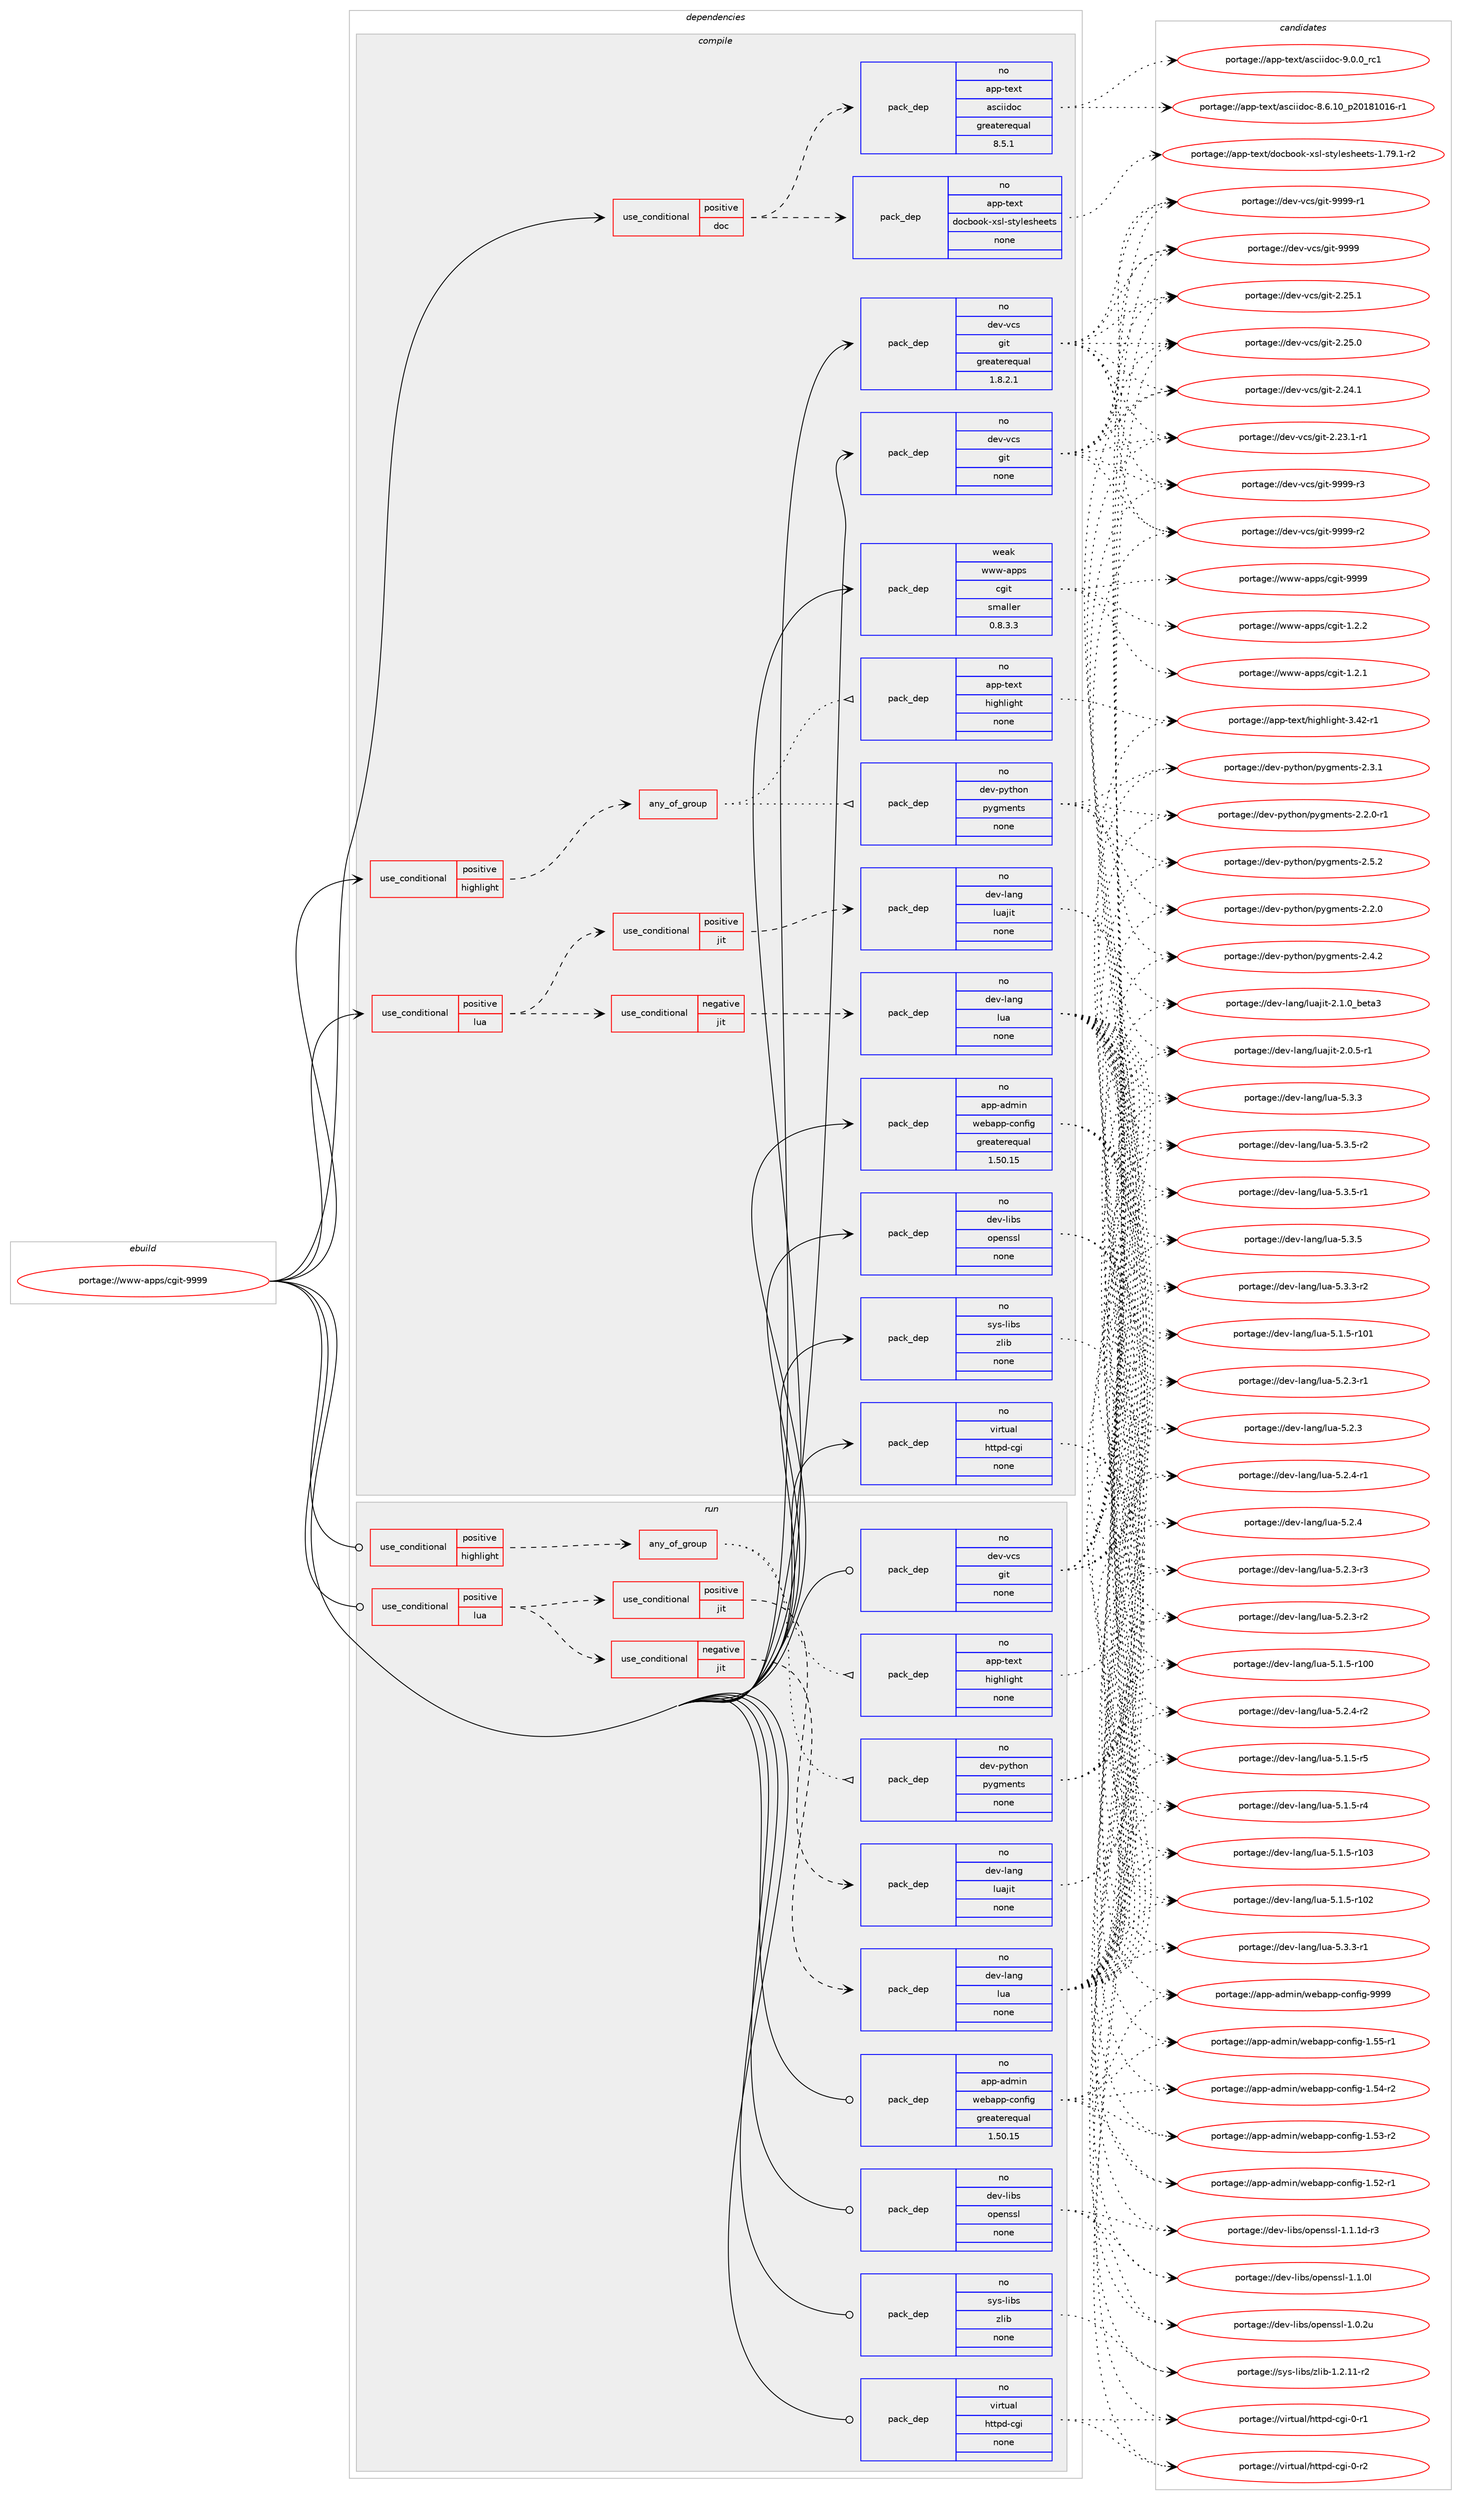 digraph prolog {

# *************
# Graph options
# *************

newrank=true;
concentrate=true;
compound=true;
graph [rankdir=LR,fontname=Helvetica,fontsize=10,ranksep=1.5];#, ranksep=2.5, nodesep=0.2];
edge  [arrowhead=vee];
node  [fontname=Helvetica,fontsize=10];

# **********
# The ebuild
# **********

subgraph cluster_leftcol {
color=gray;
rank=same;
label=<<i>ebuild</i>>;
id [label="portage://www-apps/cgit-9999", color=red, width=4, href="../www-apps/cgit-9999.svg"];
}

# ****************
# The dependencies
# ****************

subgraph cluster_midcol {
color=gray;
label=<<i>dependencies</i>>;
subgraph cluster_compile {
fillcolor="#eeeeee";
style=filled;
label=<<i>compile</i>>;
subgraph cond5818 {
dependency32936 [label=<<TABLE BORDER="0" CELLBORDER="1" CELLSPACING="0" CELLPADDING="4"><TR><TD ROWSPAN="3" CELLPADDING="10">use_conditional</TD></TR><TR><TD>positive</TD></TR><TR><TD>doc</TD></TR></TABLE>>, shape=none, color=red];
subgraph pack26502 {
dependency32937 [label=<<TABLE BORDER="0" CELLBORDER="1" CELLSPACING="0" CELLPADDING="4" WIDTH="220"><TR><TD ROWSPAN="6" CELLPADDING="30">pack_dep</TD></TR><TR><TD WIDTH="110">no</TD></TR><TR><TD>app-text</TD></TR><TR><TD>docbook-xsl-stylesheets</TD></TR><TR><TD>none</TD></TR><TR><TD></TD></TR></TABLE>>, shape=none, color=blue];
}
dependency32936:e -> dependency32937:w [weight=20,style="dashed",arrowhead="vee"];
subgraph pack26503 {
dependency32938 [label=<<TABLE BORDER="0" CELLBORDER="1" CELLSPACING="0" CELLPADDING="4" WIDTH="220"><TR><TD ROWSPAN="6" CELLPADDING="30">pack_dep</TD></TR><TR><TD WIDTH="110">no</TD></TR><TR><TD>app-text</TD></TR><TR><TD>asciidoc</TD></TR><TR><TD>greaterequal</TD></TR><TR><TD>8.5.1</TD></TR></TABLE>>, shape=none, color=blue];
}
dependency32936:e -> dependency32938:w [weight=20,style="dashed",arrowhead="vee"];
}
id:e -> dependency32936:w [weight=20,style="solid",arrowhead="vee"];
subgraph cond5819 {
dependency32939 [label=<<TABLE BORDER="0" CELLBORDER="1" CELLSPACING="0" CELLPADDING="4"><TR><TD ROWSPAN="3" CELLPADDING="10">use_conditional</TD></TR><TR><TD>positive</TD></TR><TR><TD>highlight</TD></TR></TABLE>>, shape=none, color=red];
subgraph any579 {
dependency32940 [label=<<TABLE BORDER="0" CELLBORDER="1" CELLSPACING="0" CELLPADDING="4"><TR><TD CELLPADDING="10">any_of_group</TD></TR></TABLE>>, shape=none, color=red];subgraph pack26504 {
dependency32941 [label=<<TABLE BORDER="0" CELLBORDER="1" CELLSPACING="0" CELLPADDING="4" WIDTH="220"><TR><TD ROWSPAN="6" CELLPADDING="30">pack_dep</TD></TR><TR><TD WIDTH="110">no</TD></TR><TR><TD>dev-python</TD></TR><TR><TD>pygments</TD></TR><TR><TD>none</TD></TR><TR><TD></TD></TR></TABLE>>, shape=none, color=blue];
}
dependency32940:e -> dependency32941:w [weight=20,style="dotted",arrowhead="oinv"];
subgraph pack26505 {
dependency32942 [label=<<TABLE BORDER="0" CELLBORDER="1" CELLSPACING="0" CELLPADDING="4" WIDTH="220"><TR><TD ROWSPAN="6" CELLPADDING="30">pack_dep</TD></TR><TR><TD WIDTH="110">no</TD></TR><TR><TD>app-text</TD></TR><TR><TD>highlight</TD></TR><TR><TD>none</TD></TR><TR><TD></TD></TR></TABLE>>, shape=none, color=blue];
}
dependency32940:e -> dependency32942:w [weight=20,style="dotted",arrowhead="oinv"];
}
dependency32939:e -> dependency32940:w [weight=20,style="dashed",arrowhead="vee"];
}
id:e -> dependency32939:w [weight=20,style="solid",arrowhead="vee"];
subgraph cond5820 {
dependency32943 [label=<<TABLE BORDER="0" CELLBORDER="1" CELLSPACING="0" CELLPADDING="4"><TR><TD ROWSPAN="3" CELLPADDING="10">use_conditional</TD></TR><TR><TD>positive</TD></TR><TR><TD>lua</TD></TR></TABLE>>, shape=none, color=red];
subgraph cond5821 {
dependency32944 [label=<<TABLE BORDER="0" CELLBORDER="1" CELLSPACING="0" CELLPADDING="4"><TR><TD ROWSPAN="3" CELLPADDING="10">use_conditional</TD></TR><TR><TD>positive</TD></TR><TR><TD>jit</TD></TR></TABLE>>, shape=none, color=red];
subgraph pack26506 {
dependency32945 [label=<<TABLE BORDER="0" CELLBORDER="1" CELLSPACING="0" CELLPADDING="4" WIDTH="220"><TR><TD ROWSPAN="6" CELLPADDING="30">pack_dep</TD></TR><TR><TD WIDTH="110">no</TD></TR><TR><TD>dev-lang</TD></TR><TR><TD>luajit</TD></TR><TR><TD>none</TD></TR><TR><TD></TD></TR></TABLE>>, shape=none, color=blue];
}
dependency32944:e -> dependency32945:w [weight=20,style="dashed",arrowhead="vee"];
}
dependency32943:e -> dependency32944:w [weight=20,style="dashed",arrowhead="vee"];
subgraph cond5822 {
dependency32946 [label=<<TABLE BORDER="0" CELLBORDER="1" CELLSPACING="0" CELLPADDING="4"><TR><TD ROWSPAN="3" CELLPADDING="10">use_conditional</TD></TR><TR><TD>negative</TD></TR><TR><TD>jit</TD></TR></TABLE>>, shape=none, color=red];
subgraph pack26507 {
dependency32947 [label=<<TABLE BORDER="0" CELLBORDER="1" CELLSPACING="0" CELLPADDING="4" WIDTH="220"><TR><TD ROWSPAN="6" CELLPADDING="30">pack_dep</TD></TR><TR><TD WIDTH="110">no</TD></TR><TR><TD>dev-lang</TD></TR><TR><TD>lua</TD></TR><TR><TD>none</TD></TR><TR><TD></TD></TR></TABLE>>, shape=none, color=blue];
}
dependency32946:e -> dependency32947:w [weight=20,style="dashed",arrowhead="vee"];
}
dependency32943:e -> dependency32946:w [weight=20,style="dashed",arrowhead="vee"];
}
id:e -> dependency32943:w [weight=20,style="solid",arrowhead="vee"];
subgraph pack26508 {
dependency32948 [label=<<TABLE BORDER="0" CELLBORDER="1" CELLSPACING="0" CELLPADDING="4" WIDTH="220"><TR><TD ROWSPAN="6" CELLPADDING="30">pack_dep</TD></TR><TR><TD WIDTH="110">no</TD></TR><TR><TD>app-admin</TD></TR><TR><TD>webapp-config</TD></TR><TR><TD>greaterequal</TD></TR><TR><TD>1.50.15</TD></TR></TABLE>>, shape=none, color=blue];
}
id:e -> dependency32948:w [weight=20,style="solid",arrowhead="vee"];
subgraph pack26509 {
dependency32949 [label=<<TABLE BORDER="0" CELLBORDER="1" CELLSPACING="0" CELLPADDING="4" WIDTH="220"><TR><TD ROWSPAN="6" CELLPADDING="30">pack_dep</TD></TR><TR><TD WIDTH="110">no</TD></TR><TR><TD>dev-libs</TD></TR><TR><TD>openssl</TD></TR><TR><TD>none</TD></TR><TR><TD></TD></TR></TABLE>>, shape=none, color=blue];
}
id:e -> dependency32949:w [weight=20,style="solid",arrowhead="vee"];
subgraph pack26510 {
dependency32950 [label=<<TABLE BORDER="0" CELLBORDER="1" CELLSPACING="0" CELLPADDING="4" WIDTH="220"><TR><TD ROWSPAN="6" CELLPADDING="30">pack_dep</TD></TR><TR><TD WIDTH="110">no</TD></TR><TR><TD>dev-vcs</TD></TR><TR><TD>git</TD></TR><TR><TD>greaterequal</TD></TR><TR><TD>1.8.2.1</TD></TR></TABLE>>, shape=none, color=blue];
}
id:e -> dependency32950:w [weight=20,style="solid",arrowhead="vee"];
subgraph pack26511 {
dependency32951 [label=<<TABLE BORDER="0" CELLBORDER="1" CELLSPACING="0" CELLPADDING="4" WIDTH="220"><TR><TD ROWSPAN="6" CELLPADDING="30">pack_dep</TD></TR><TR><TD WIDTH="110">no</TD></TR><TR><TD>dev-vcs</TD></TR><TR><TD>git</TD></TR><TR><TD>none</TD></TR><TR><TD></TD></TR></TABLE>>, shape=none, color=blue];
}
id:e -> dependency32951:w [weight=20,style="solid",arrowhead="vee"];
subgraph pack26512 {
dependency32952 [label=<<TABLE BORDER="0" CELLBORDER="1" CELLSPACING="0" CELLPADDING="4" WIDTH="220"><TR><TD ROWSPAN="6" CELLPADDING="30">pack_dep</TD></TR><TR><TD WIDTH="110">no</TD></TR><TR><TD>sys-libs</TD></TR><TR><TD>zlib</TD></TR><TR><TD>none</TD></TR><TR><TD></TD></TR></TABLE>>, shape=none, color=blue];
}
id:e -> dependency32952:w [weight=20,style="solid",arrowhead="vee"];
subgraph pack26513 {
dependency32953 [label=<<TABLE BORDER="0" CELLBORDER="1" CELLSPACING="0" CELLPADDING="4" WIDTH="220"><TR><TD ROWSPAN="6" CELLPADDING="30">pack_dep</TD></TR><TR><TD WIDTH="110">no</TD></TR><TR><TD>virtual</TD></TR><TR><TD>httpd-cgi</TD></TR><TR><TD>none</TD></TR><TR><TD></TD></TR></TABLE>>, shape=none, color=blue];
}
id:e -> dependency32953:w [weight=20,style="solid",arrowhead="vee"];
subgraph pack26514 {
dependency32954 [label=<<TABLE BORDER="0" CELLBORDER="1" CELLSPACING="0" CELLPADDING="4" WIDTH="220"><TR><TD ROWSPAN="6" CELLPADDING="30">pack_dep</TD></TR><TR><TD WIDTH="110">weak</TD></TR><TR><TD>www-apps</TD></TR><TR><TD>cgit</TD></TR><TR><TD>smaller</TD></TR><TR><TD>0.8.3.3</TD></TR></TABLE>>, shape=none, color=blue];
}
id:e -> dependency32954:w [weight=20,style="solid",arrowhead="vee"];
}
subgraph cluster_compileandrun {
fillcolor="#eeeeee";
style=filled;
label=<<i>compile and run</i>>;
}
subgraph cluster_run {
fillcolor="#eeeeee";
style=filled;
label=<<i>run</i>>;
subgraph cond5823 {
dependency32955 [label=<<TABLE BORDER="0" CELLBORDER="1" CELLSPACING="0" CELLPADDING="4"><TR><TD ROWSPAN="3" CELLPADDING="10">use_conditional</TD></TR><TR><TD>positive</TD></TR><TR><TD>highlight</TD></TR></TABLE>>, shape=none, color=red];
subgraph any580 {
dependency32956 [label=<<TABLE BORDER="0" CELLBORDER="1" CELLSPACING="0" CELLPADDING="4"><TR><TD CELLPADDING="10">any_of_group</TD></TR></TABLE>>, shape=none, color=red];subgraph pack26515 {
dependency32957 [label=<<TABLE BORDER="0" CELLBORDER="1" CELLSPACING="0" CELLPADDING="4" WIDTH="220"><TR><TD ROWSPAN="6" CELLPADDING="30">pack_dep</TD></TR><TR><TD WIDTH="110">no</TD></TR><TR><TD>dev-python</TD></TR><TR><TD>pygments</TD></TR><TR><TD>none</TD></TR><TR><TD></TD></TR></TABLE>>, shape=none, color=blue];
}
dependency32956:e -> dependency32957:w [weight=20,style="dotted",arrowhead="oinv"];
subgraph pack26516 {
dependency32958 [label=<<TABLE BORDER="0" CELLBORDER="1" CELLSPACING="0" CELLPADDING="4" WIDTH="220"><TR><TD ROWSPAN="6" CELLPADDING="30">pack_dep</TD></TR><TR><TD WIDTH="110">no</TD></TR><TR><TD>app-text</TD></TR><TR><TD>highlight</TD></TR><TR><TD>none</TD></TR><TR><TD></TD></TR></TABLE>>, shape=none, color=blue];
}
dependency32956:e -> dependency32958:w [weight=20,style="dotted",arrowhead="oinv"];
}
dependency32955:e -> dependency32956:w [weight=20,style="dashed",arrowhead="vee"];
}
id:e -> dependency32955:w [weight=20,style="solid",arrowhead="odot"];
subgraph cond5824 {
dependency32959 [label=<<TABLE BORDER="0" CELLBORDER="1" CELLSPACING="0" CELLPADDING="4"><TR><TD ROWSPAN="3" CELLPADDING="10">use_conditional</TD></TR><TR><TD>positive</TD></TR><TR><TD>lua</TD></TR></TABLE>>, shape=none, color=red];
subgraph cond5825 {
dependency32960 [label=<<TABLE BORDER="0" CELLBORDER="1" CELLSPACING="0" CELLPADDING="4"><TR><TD ROWSPAN="3" CELLPADDING="10">use_conditional</TD></TR><TR><TD>positive</TD></TR><TR><TD>jit</TD></TR></TABLE>>, shape=none, color=red];
subgraph pack26517 {
dependency32961 [label=<<TABLE BORDER="0" CELLBORDER="1" CELLSPACING="0" CELLPADDING="4" WIDTH="220"><TR><TD ROWSPAN="6" CELLPADDING="30">pack_dep</TD></TR><TR><TD WIDTH="110">no</TD></TR><TR><TD>dev-lang</TD></TR><TR><TD>luajit</TD></TR><TR><TD>none</TD></TR><TR><TD></TD></TR></TABLE>>, shape=none, color=blue];
}
dependency32960:e -> dependency32961:w [weight=20,style="dashed",arrowhead="vee"];
}
dependency32959:e -> dependency32960:w [weight=20,style="dashed",arrowhead="vee"];
subgraph cond5826 {
dependency32962 [label=<<TABLE BORDER="0" CELLBORDER="1" CELLSPACING="0" CELLPADDING="4"><TR><TD ROWSPAN="3" CELLPADDING="10">use_conditional</TD></TR><TR><TD>negative</TD></TR><TR><TD>jit</TD></TR></TABLE>>, shape=none, color=red];
subgraph pack26518 {
dependency32963 [label=<<TABLE BORDER="0" CELLBORDER="1" CELLSPACING="0" CELLPADDING="4" WIDTH="220"><TR><TD ROWSPAN="6" CELLPADDING="30">pack_dep</TD></TR><TR><TD WIDTH="110">no</TD></TR><TR><TD>dev-lang</TD></TR><TR><TD>lua</TD></TR><TR><TD>none</TD></TR><TR><TD></TD></TR></TABLE>>, shape=none, color=blue];
}
dependency32962:e -> dependency32963:w [weight=20,style="dashed",arrowhead="vee"];
}
dependency32959:e -> dependency32962:w [weight=20,style="dashed",arrowhead="vee"];
}
id:e -> dependency32959:w [weight=20,style="solid",arrowhead="odot"];
subgraph pack26519 {
dependency32964 [label=<<TABLE BORDER="0" CELLBORDER="1" CELLSPACING="0" CELLPADDING="4" WIDTH="220"><TR><TD ROWSPAN="6" CELLPADDING="30">pack_dep</TD></TR><TR><TD WIDTH="110">no</TD></TR><TR><TD>app-admin</TD></TR><TR><TD>webapp-config</TD></TR><TR><TD>greaterequal</TD></TR><TR><TD>1.50.15</TD></TR></TABLE>>, shape=none, color=blue];
}
id:e -> dependency32964:w [weight=20,style="solid",arrowhead="odot"];
subgraph pack26520 {
dependency32965 [label=<<TABLE BORDER="0" CELLBORDER="1" CELLSPACING="0" CELLPADDING="4" WIDTH="220"><TR><TD ROWSPAN="6" CELLPADDING="30">pack_dep</TD></TR><TR><TD WIDTH="110">no</TD></TR><TR><TD>dev-libs</TD></TR><TR><TD>openssl</TD></TR><TR><TD>none</TD></TR><TR><TD></TD></TR></TABLE>>, shape=none, color=blue];
}
id:e -> dependency32965:w [weight=20,style="solid",arrowhead="odot"];
subgraph pack26521 {
dependency32966 [label=<<TABLE BORDER="0" CELLBORDER="1" CELLSPACING="0" CELLPADDING="4" WIDTH="220"><TR><TD ROWSPAN="6" CELLPADDING="30">pack_dep</TD></TR><TR><TD WIDTH="110">no</TD></TR><TR><TD>dev-vcs</TD></TR><TR><TD>git</TD></TR><TR><TD>none</TD></TR><TR><TD></TD></TR></TABLE>>, shape=none, color=blue];
}
id:e -> dependency32966:w [weight=20,style="solid",arrowhead="odot"];
subgraph pack26522 {
dependency32967 [label=<<TABLE BORDER="0" CELLBORDER="1" CELLSPACING="0" CELLPADDING="4" WIDTH="220"><TR><TD ROWSPAN="6" CELLPADDING="30">pack_dep</TD></TR><TR><TD WIDTH="110">no</TD></TR><TR><TD>sys-libs</TD></TR><TR><TD>zlib</TD></TR><TR><TD>none</TD></TR><TR><TD></TD></TR></TABLE>>, shape=none, color=blue];
}
id:e -> dependency32967:w [weight=20,style="solid",arrowhead="odot"];
subgraph pack26523 {
dependency32968 [label=<<TABLE BORDER="0" CELLBORDER="1" CELLSPACING="0" CELLPADDING="4" WIDTH="220"><TR><TD ROWSPAN="6" CELLPADDING="30">pack_dep</TD></TR><TR><TD WIDTH="110">no</TD></TR><TR><TD>virtual</TD></TR><TR><TD>httpd-cgi</TD></TR><TR><TD>none</TD></TR><TR><TD></TD></TR></TABLE>>, shape=none, color=blue];
}
id:e -> dependency32968:w [weight=20,style="solid",arrowhead="odot"];
}
}

# **************
# The candidates
# **************

subgraph cluster_choices {
rank=same;
color=gray;
label=<<i>candidates</i>>;

subgraph choice26502 {
color=black;
nodesep=1;
choice97112112451161011201164710011199981111111074512011510845115116121108101115104101101116115454946555746494511450 [label="portage://app-text/docbook-xsl-stylesheets-1.79.1-r2", color=red, width=4,href="../app-text/docbook-xsl-stylesheets-1.79.1-r2.svg"];
dependency32937:e -> choice97112112451161011201164710011199981111111074512011510845115116121108101115104101101116115454946555746494511450:w [style=dotted,weight="100"];
}
subgraph choice26503 {
color=black;
nodesep=1;
choice971121124511610112011647971159910510510011199455746484648951149949 [label="portage://app-text/asciidoc-9.0.0_rc1", color=red, width=4,href="../app-text/asciidoc-9.0.0_rc1.svg"];
choice971121124511610112011647971159910510510011199455646544649489511250484956494849544511449 [label="portage://app-text/asciidoc-8.6.10_p20181016-r1", color=red, width=4,href="../app-text/asciidoc-8.6.10_p20181016-r1.svg"];
dependency32938:e -> choice971121124511610112011647971159910510510011199455746484648951149949:w [style=dotted,weight="100"];
dependency32938:e -> choice971121124511610112011647971159910510510011199455646544649489511250484956494849544511449:w [style=dotted,weight="100"];
}
subgraph choice26504 {
color=black;
nodesep=1;
choice1001011184511212111610411111047112121103109101110116115455046534650 [label="portage://dev-python/pygments-2.5.2", color=red, width=4,href="../dev-python/pygments-2.5.2.svg"];
choice1001011184511212111610411111047112121103109101110116115455046524650 [label="portage://dev-python/pygments-2.4.2", color=red, width=4,href="../dev-python/pygments-2.4.2.svg"];
choice1001011184511212111610411111047112121103109101110116115455046514649 [label="portage://dev-python/pygments-2.3.1", color=red, width=4,href="../dev-python/pygments-2.3.1.svg"];
choice10010111845112121116104111110471121211031091011101161154550465046484511449 [label="portage://dev-python/pygments-2.2.0-r1", color=red, width=4,href="../dev-python/pygments-2.2.0-r1.svg"];
choice1001011184511212111610411111047112121103109101110116115455046504648 [label="portage://dev-python/pygments-2.2.0", color=red, width=4,href="../dev-python/pygments-2.2.0.svg"];
dependency32941:e -> choice1001011184511212111610411111047112121103109101110116115455046534650:w [style=dotted,weight="100"];
dependency32941:e -> choice1001011184511212111610411111047112121103109101110116115455046524650:w [style=dotted,weight="100"];
dependency32941:e -> choice1001011184511212111610411111047112121103109101110116115455046514649:w [style=dotted,weight="100"];
dependency32941:e -> choice10010111845112121116104111110471121211031091011101161154550465046484511449:w [style=dotted,weight="100"];
dependency32941:e -> choice1001011184511212111610411111047112121103109101110116115455046504648:w [style=dotted,weight="100"];
}
subgraph choice26505 {
color=black;
nodesep=1;
choice97112112451161011201164710410510310410810510310411645514652504511449 [label="portage://app-text/highlight-3.42-r1", color=red, width=4,href="../app-text/highlight-3.42-r1.svg"];
dependency32942:e -> choice97112112451161011201164710410510310410810510310411645514652504511449:w [style=dotted,weight="100"];
}
subgraph choice26506 {
color=black;
nodesep=1;
choice1001011184510897110103471081179710610511645504649464895981011169751 [label="portage://dev-lang/luajit-2.1.0_beta3", color=red, width=4,href="../dev-lang/luajit-2.1.0_beta3.svg"];
choice100101118451089711010347108117971061051164550464846534511449 [label="portage://dev-lang/luajit-2.0.5-r1", color=red, width=4,href="../dev-lang/luajit-2.0.5-r1.svg"];
dependency32945:e -> choice1001011184510897110103471081179710610511645504649464895981011169751:w [style=dotted,weight="100"];
dependency32945:e -> choice100101118451089711010347108117971061051164550464846534511449:w [style=dotted,weight="100"];
}
subgraph choice26507 {
color=black;
nodesep=1;
choice100101118451089711010347108117974553465146534511450 [label="portage://dev-lang/lua-5.3.5-r2", color=red, width=4,href="../dev-lang/lua-5.3.5-r2.svg"];
choice100101118451089711010347108117974553465146534511449 [label="portage://dev-lang/lua-5.3.5-r1", color=red, width=4,href="../dev-lang/lua-5.3.5-r1.svg"];
choice10010111845108971101034710811797455346514653 [label="portage://dev-lang/lua-5.3.5", color=red, width=4,href="../dev-lang/lua-5.3.5.svg"];
choice100101118451089711010347108117974553465146514511450 [label="portage://dev-lang/lua-5.3.3-r2", color=red, width=4,href="../dev-lang/lua-5.3.3-r2.svg"];
choice100101118451089711010347108117974553465146514511449 [label="portage://dev-lang/lua-5.3.3-r1", color=red, width=4,href="../dev-lang/lua-5.3.3-r1.svg"];
choice10010111845108971101034710811797455346514651 [label="portage://dev-lang/lua-5.3.3", color=red, width=4,href="../dev-lang/lua-5.3.3.svg"];
choice100101118451089711010347108117974553465046524511450 [label="portage://dev-lang/lua-5.2.4-r2", color=red, width=4,href="../dev-lang/lua-5.2.4-r2.svg"];
choice100101118451089711010347108117974553465046524511449 [label="portage://dev-lang/lua-5.2.4-r1", color=red, width=4,href="../dev-lang/lua-5.2.4-r1.svg"];
choice10010111845108971101034710811797455346504652 [label="portage://dev-lang/lua-5.2.4", color=red, width=4,href="../dev-lang/lua-5.2.4.svg"];
choice100101118451089711010347108117974553465046514511451 [label="portage://dev-lang/lua-5.2.3-r3", color=red, width=4,href="../dev-lang/lua-5.2.3-r3.svg"];
choice100101118451089711010347108117974553465046514511450 [label="portage://dev-lang/lua-5.2.3-r2", color=red, width=4,href="../dev-lang/lua-5.2.3-r2.svg"];
choice100101118451089711010347108117974553465046514511449 [label="portage://dev-lang/lua-5.2.3-r1", color=red, width=4,href="../dev-lang/lua-5.2.3-r1.svg"];
choice10010111845108971101034710811797455346504651 [label="portage://dev-lang/lua-5.2.3", color=red, width=4,href="../dev-lang/lua-5.2.3.svg"];
choice100101118451089711010347108117974553464946534511453 [label="portage://dev-lang/lua-5.1.5-r5", color=red, width=4,href="../dev-lang/lua-5.1.5-r5.svg"];
choice100101118451089711010347108117974553464946534511452 [label="portage://dev-lang/lua-5.1.5-r4", color=red, width=4,href="../dev-lang/lua-5.1.5-r4.svg"];
choice1001011184510897110103471081179745534649465345114494851 [label="portage://dev-lang/lua-5.1.5-r103", color=red, width=4,href="../dev-lang/lua-5.1.5-r103.svg"];
choice1001011184510897110103471081179745534649465345114494850 [label="portage://dev-lang/lua-5.1.5-r102", color=red, width=4,href="../dev-lang/lua-5.1.5-r102.svg"];
choice1001011184510897110103471081179745534649465345114494849 [label="portage://dev-lang/lua-5.1.5-r101", color=red, width=4,href="../dev-lang/lua-5.1.5-r101.svg"];
choice1001011184510897110103471081179745534649465345114494848 [label="portage://dev-lang/lua-5.1.5-r100", color=red, width=4,href="../dev-lang/lua-5.1.5-r100.svg"];
dependency32947:e -> choice100101118451089711010347108117974553465146534511450:w [style=dotted,weight="100"];
dependency32947:e -> choice100101118451089711010347108117974553465146534511449:w [style=dotted,weight="100"];
dependency32947:e -> choice10010111845108971101034710811797455346514653:w [style=dotted,weight="100"];
dependency32947:e -> choice100101118451089711010347108117974553465146514511450:w [style=dotted,weight="100"];
dependency32947:e -> choice100101118451089711010347108117974553465146514511449:w [style=dotted,weight="100"];
dependency32947:e -> choice10010111845108971101034710811797455346514651:w [style=dotted,weight="100"];
dependency32947:e -> choice100101118451089711010347108117974553465046524511450:w [style=dotted,weight="100"];
dependency32947:e -> choice100101118451089711010347108117974553465046524511449:w [style=dotted,weight="100"];
dependency32947:e -> choice10010111845108971101034710811797455346504652:w [style=dotted,weight="100"];
dependency32947:e -> choice100101118451089711010347108117974553465046514511451:w [style=dotted,weight="100"];
dependency32947:e -> choice100101118451089711010347108117974553465046514511450:w [style=dotted,weight="100"];
dependency32947:e -> choice100101118451089711010347108117974553465046514511449:w [style=dotted,weight="100"];
dependency32947:e -> choice10010111845108971101034710811797455346504651:w [style=dotted,weight="100"];
dependency32947:e -> choice100101118451089711010347108117974553464946534511453:w [style=dotted,weight="100"];
dependency32947:e -> choice100101118451089711010347108117974553464946534511452:w [style=dotted,weight="100"];
dependency32947:e -> choice1001011184510897110103471081179745534649465345114494851:w [style=dotted,weight="100"];
dependency32947:e -> choice1001011184510897110103471081179745534649465345114494850:w [style=dotted,weight="100"];
dependency32947:e -> choice1001011184510897110103471081179745534649465345114494849:w [style=dotted,weight="100"];
dependency32947:e -> choice1001011184510897110103471081179745534649465345114494848:w [style=dotted,weight="100"];
}
subgraph choice26508 {
color=black;
nodesep=1;
choice97112112459710010910511047119101989711211245991111101021051034557575757 [label="portage://app-admin/webapp-config-9999", color=red, width=4,href="../app-admin/webapp-config-9999.svg"];
choice971121124597100109105110471191019897112112459911111010210510345494653534511449 [label="portage://app-admin/webapp-config-1.55-r1", color=red, width=4,href="../app-admin/webapp-config-1.55-r1.svg"];
choice971121124597100109105110471191019897112112459911111010210510345494653524511450 [label="portage://app-admin/webapp-config-1.54-r2", color=red, width=4,href="../app-admin/webapp-config-1.54-r2.svg"];
choice971121124597100109105110471191019897112112459911111010210510345494653514511450 [label="portage://app-admin/webapp-config-1.53-r2", color=red, width=4,href="../app-admin/webapp-config-1.53-r2.svg"];
choice971121124597100109105110471191019897112112459911111010210510345494653504511449 [label="portage://app-admin/webapp-config-1.52-r1", color=red, width=4,href="../app-admin/webapp-config-1.52-r1.svg"];
dependency32948:e -> choice97112112459710010910511047119101989711211245991111101021051034557575757:w [style=dotted,weight="100"];
dependency32948:e -> choice971121124597100109105110471191019897112112459911111010210510345494653534511449:w [style=dotted,weight="100"];
dependency32948:e -> choice971121124597100109105110471191019897112112459911111010210510345494653524511450:w [style=dotted,weight="100"];
dependency32948:e -> choice971121124597100109105110471191019897112112459911111010210510345494653514511450:w [style=dotted,weight="100"];
dependency32948:e -> choice971121124597100109105110471191019897112112459911111010210510345494653504511449:w [style=dotted,weight="100"];
}
subgraph choice26509 {
color=black;
nodesep=1;
choice1001011184510810598115471111121011101151151084549464946491004511451 [label="portage://dev-libs/openssl-1.1.1d-r3", color=red, width=4,href="../dev-libs/openssl-1.1.1d-r3.svg"];
choice100101118451081059811547111112101110115115108454946494648108 [label="portage://dev-libs/openssl-1.1.0l", color=red, width=4,href="../dev-libs/openssl-1.1.0l.svg"];
choice100101118451081059811547111112101110115115108454946484650117 [label="portage://dev-libs/openssl-1.0.2u", color=red, width=4,href="../dev-libs/openssl-1.0.2u.svg"];
dependency32949:e -> choice1001011184510810598115471111121011101151151084549464946491004511451:w [style=dotted,weight="100"];
dependency32949:e -> choice100101118451081059811547111112101110115115108454946494648108:w [style=dotted,weight="100"];
dependency32949:e -> choice100101118451081059811547111112101110115115108454946484650117:w [style=dotted,weight="100"];
}
subgraph choice26510 {
color=black;
nodesep=1;
choice10010111845118991154710310511645575757574511451 [label="portage://dev-vcs/git-9999-r3", color=red, width=4,href="../dev-vcs/git-9999-r3.svg"];
choice10010111845118991154710310511645575757574511450 [label="portage://dev-vcs/git-9999-r2", color=red, width=4,href="../dev-vcs/git-9999-r2.svg"];
choice10010111845118991154710310511645575757574511449 [label="portage://dev-vcs/git-9999-r1", color=red, width=4,href="../dev-vcs/git-9999-r1.svg"];
choice1001011184511899115471031051164557575757 [label="portage://dev-vcs/git-9999", color=red, width=4,href="../dev-vcs/git-9999.svg"];
choice10010111845118991154710310511645504650534649 [label="portage://dev-vcs/git-2.25.1", color=red, width=4,href="../dev-vcs/git-2.25.1.svg"];
choice10010111845118991154710310511645504650534648 [label="portage://dev-vcs/git-2.25.0", color=red, width=4,href="../dev-vcs/git-2.25.0.svg"];
choice10010111845118991154710310511645504650524649 [label="portage://dev-vcs/git-2.24.1", color=red, width=4,href="../dev-vcs/git-2.24.1.svg"];
choice100101118451189911547103105116455046505146494511449 [label="portage://dev-vcs/git-2.23.1-r1", color=red, width=4,href="../dev-vcs/git-2.23.1-r1.svg"];
dependency32950:e -> choice10010111845118991154710310511645575757574511451:w [style=dotted,weight="100"];
dependency32950:e -> choice10010111845118991154710310511645575757574511450:w [style=dotted,weight="100"];
dependency32950:e -> choice10010111845118991154710310511645575757574511449:w [style=dotted,weight="100"];
dependency32950:e -> choice1001011184511899115471031051164557575757:w [style=dotted,weight="100"];
dependency32950:e -> choice10010111845118991154710310511645504650534649:w [style=dotted,weight="100"];
dependency32950:e -> choice10010111845118991154710310511645504650534648:w [style=dotted,weight="100"];
dependency32950:e -> choice10010111845118991154710310511645504650524649:w [style=dotted,weight="100"];
dependency32950:e -> choice100101118451189911547103105116455046505146494511449:w [style=dotted,weight="100"];
}
subgraph choice26511 {
color=black;
nodesep=1;
choice10010111845118991154710310511645575757574511451 [label="portage://dev-vcs/git-9999-r3", color=red, width=4,href="../dev-vcs/git-9999-r3.svg"];
choice10010111845118991154710310511645575757574511450 [label="portage://dev-vcs/git-9999-r2", color=red, width=4,href="../dev-vcs/git-9999-r2.svg"];
choice10010111845118991154710310511645575757574511449 [label="portage://dev-vcs/git-9999-r1", color=red, width=4,href="../dev-vcs/git-9999-r1.svg"];
choice1001011184511899115471031051164557575757 [label="portage://dev-vcs/git-9999", color=red, width=4,href="../dev-vcs/git-9999.svg"];
choice10010111845118991154710310511645504650534649 [label="portage://dev-vcs/git-2.25.1", color=red, width=4,href="../dev-vcs/git-2.25.1.svg"];
choice10010111845118991154710310511645504650534648 [label="portage://dev-vcs/git-2.25.0", color=red, width=4,href="../dev-vcs/git-2.25.0.svg"];
choice10010111845118991154710310511645504650524649 [label="portage://dev-vcs/git-2.24.1", color=red, width=4,href="../dev-vcs/git-2.24.1.svg"];
choice100101118451189911547103105116455046505146494511449 [label="portage://dev-vcs/git-2.23.1-r1", color=red, width=4,href="../dev-vcs/git-2.23.1-r1.svg"];
dependency32951:e -> choice10010111845118991154710310511645575757574511451:w [style=dotted,weight="100"];
dependency32951:e -> choice10010111845118991154710310511645575757574511450:w [style=dotted,weight="100"];
dependency32951:e -> choice10010111845118991154710310511645575757574511449:w [style=dotted,weight="100"];
dependency32951:e -> choice1001011184511899115471031051164557575757:w [style=dotted,weight="100"];
dependency32951:e -> choice10010111845118991154710310511645504650534649:w [style=dotted,weight="100"];
dependency32951:e -> choice10010111845118991154710310511645504650534648:w [style=dotted,weight="100"];
dependency32951:e -> choice10010111845118991154710310511645504650524649:w [style=dotted,weight="100"];
dependency32951:e -> choice100101118451189911547103105116455046505146494511449:w [style=dotted,weight="100"];
}
subgraph choice26512 {
color=black;
nodesep=1;
choice11512111545108105981154712210810598454946504649494511450 [label="portage://sys-libs/zlib-1.2.11-r2", color=red, width=4,href="../sys-libs/zlib-1.2.11-r2.svg"];
dependency32952:e -> choice11512111545108105981154712210810598454946504649494511450:w [style=dotted,weight="100"];
}
subgraph choice26513 {
color=black;
nodesep=1;
choice1181051141161179710847104116116112100459910310545484511450 [label="portage://virtual/httpd-cgi-0-r2", color=red, width=4,href="../virtual/httpd-cgi-0-r2.svg"];
choice1181051141161179710847104116116112100459910310545484511449 [label="portage://virtual/httpd-cgi-0-r1", color=red, width=4,href="../virtual/httpd-cgi-0-r1.svg"];
dependency32953:e -> choice1181051141161179710847104116116112100459910310545484511450:w [style=dotted,weight="100"];
dependency32953:e -> choice1181051141161179710847104116116112100459910310545484511449:w [style=dotted,weight="100"];
}
subgraph choice26514 {
color=black;
nodesep=1;
choice119119119459711211211547991031051164557575757 [label="portage://www-apps/cgit-9999", color=red, width=4,href="../www-apps/cgit-9999.svg"];
choice11911911945971121121154799103105116454946504650 [label="portage://www-apps/cgit-1.2.2", color=red, width=4,href="../www-apps/cgit-1.2.2.svg"];
choice11911911945971121121154799103105116454946504649 [label="portage://www-apps/cgit-1.2.1", color=red, width=4,href="../www-apps/cgit-1.2.1.svg"];
dependency32954:e -> choice119119119459711211211547991031051164557575757:w [style=dotted,weight="100"];
dependency32954:e -> choice11911911945971121121154799103105116454946504650:w [style=dotted,weight="100"];
dependency32954:e -> choice11911911945971121121154799103105116454946504649:w [style=dotted,weight="100"];
}
subgraph choice26515 {
color=black;
nodesep=1;
choice1001011184511212111610411111047112121103109101110116115455046534650 [label="portage://dev-python/pygments-2.5.2", color=red, width=4,href="../dev-python/pygments-2.5.2.svg"];
choice1001011184511212111610411111047112121103109101110116115455046524650 [label="portage://dev-python/pygments-2.4.2", color=red, width=4,href="../dev-python/pygments-2.4.2.svg"];
choice1001011184511212111610411111047112121103109101110116115455046514649 [label="portage://dev-python/pygments-2.3.1", color=red, width=4,href="../dev-python/pygments-2.3.1.svg"];
choice10010111845112121116104111110471121211031091011101161154550465046484511449 [label="portage://dev-python/pygments-2.2.0-r1", color=red, width=4,href="../dev-python/pygments-2.2.0-r1.svg"];
choice1001011184511212111610411111047112121103109101110116115455046504648 [label="portage://dev-python/pygments-2.2.0", color=red, width=4,href="../dev-python/pygments-2.2.0.svg"];
dependency32957:e -> choice1001011184511212111610411111047112121103109101110116115455046534650:w [style=dotted,weight="100"];
dependency32957:e -> choice1001011184511212111610411111047112121103109101110116115455046524650:w [style=dotted,weight="100"];
dependency32957:e -> choice1001011184511212111610411111047112121103109101110116115455046514649:w [style=dotted,weight="100"];
dependency32957:e -> choice10010111845112121116104111110471121211031091011101161154550465046484511449:w [style=dotted,weight="100"];
dependency32957:e -> choice1001011184511212111610411111047112121103109101110116115455046504648:w [style=dotted,weight="100"];
}
subgraph choice26516 {
color=black;
nodesep=1;
choice97112112451161011201164710410510310410810510310411645514652504511449 [label="portage://app-text/highlight-3.42-r1", color=red, width=4,href="../app-text/highlight-3.42-r1.svg"];
dependency32958:e -> choice97112112451161011201164710410510310410810510310411645514652504511449:w [style=dotted,weight="100"];
}
subgraph choice26517 {
color=black;
nodesep=1;
choice1001011184510897110103471081179710610511645504649464895981011169751 [label="portage://dev-lang/luajit-2.1.0_beta3", color=red, width=4,href="../dev-lang/luajit-2.1.0_beta3.svg"];
choice100101118451089711010347108117971061051164550464846534511449 [label="portage://dev-lang/luajit-2.0.5-r1", color=red, width=4,href="../dev-lang/luajit-2.0.5-r1.svg"];
dependency32961:e -> choice1001011184510897110103471081179710610511645504649464895981011169751:w [style=dotted,weight="100"];
dependency32961:e -> choice100101118451089711010347108117971061051164550464846534511449:w [style=dotted,weight="100"];
}
subgraph choice26518 {
color=black;
nodesep=1;
choice100101118451089711010347108117974553465146534511450 [label="portage://dev-lang/lua-5.3.5-r2", color=red, width=4,href="../dev-lang/lua-5.3.5-r2.svg"];
choice100101118451089711010347108117974553465146534511449 [label="portage://dev-lang/lua-5.3.5-r1", color=red, width=4,href="../dev-lang/lua-5.3.5-r1.svg"];
choice10010111845108971101034710811797455346514653 [label="portage://dev-lang/lua-5.3.5", color=red, width=4,href="../dev-lang/lua-5.3.5.svg"];
choice100101118451089711010347108117974553465146514511450 [label="portage://dev-lang/lua-5.3.3-r2", color=red, width=4,href="../dev-lang/lua-5.3.3-r2.svg"];
choice100101118451089711010347108117974553465146514511449 [label="portage://dev-lang/lua-5.3.3-r1", color=red, width=4,href="../dev-lang/lua-5.3.3-r1.svg"];
choice10010111845108971101034710811797455346514651 [label="portage://dev-lang/lua-5.3.3", color=red, width=4,href="../dev-lang/lua-5.3.3.svg"];
choice100101118451089711010347108117974553465046524511450 [label="portage://dev-lang/lua-5.2.4-r2", color=red, width=4,href="../dev-lang/lua-5.2.4-r2.svg"];
choice100101118451089711010347108117974553465046524511449 [label="portage://dev-lang/lua-5.2.4-r1", color=red, width=4,href="../dev-lang/lua-5.2.4-r1.svg"];
choice10010111845108971101034710811797455346504652 [label="portage://dev-lang/lua-5.2.4", color=red, width=4,href="../dev-lang/lua-5.2.4.svg"];
choice100101118451089711010347108117974553465046514511451 [label="portage://dev-lang/lua-5.2.3-r3", color=red, width=4,href="../dev-lang/lua-5.2.3-r3.svg"];
choice100101118451089711010347108117974553465046514511450 [label="portage://dev-lang/lua-5.2.3-r2", color=red, width=4,href="../dev-lang/lua-5.2.3-r2.svg"];
choice100101118451089711010347108117974553465046514511449 [label="portage://dev-lang/lua-5.2.3-r1", color=red, width=4,href="../dev-lang/lua-5.2.3-r1.svg"];
choice10010111845108971101034710811797455346504651 [label="portage://dev-lang/lua-5.2.3", color=red, width=4,href="../dev-lang/lua-5.2.3.svg"];
choice100101118451089711010347108117974553464946534511453 [label="portage://dev-lang/lua-5.1.5-r5", color=red, width=4,href="../dev-lang/lua-5.1.5-r5.svg"];
choice100101118451089711010347108117974553464946534511452 [label="portage://dev-lang/lua-5.1.5-r4", color=red, width=4,href="../dev-lang/lua-5.1.5-r4.svg"];
choice1001011184510897110103471081179745534649465345114494851 [label="portage://dev-lang/lua-5.1.5-r103", color=red, width=4,href="../dev-lang/lua-5.1.5-r103.svg"];
choice1001011184510897110103471081179745534649465345114494850 [label="portage://dev-lang/lua-5.1.5-r102", color=red, width=4,href="../dev-lang/lua-5.1.5-r102.svg"];
choice1001011184510897110103471081179745534649465345114494849 [label="portage://dev-lang/lua-5.1.5-r101", color=red, width=4,href="../dev-lang/lua-5.1.5-r101.svg"];
choice1001011184510897110103471081179745534649465345114494848 [label="portage://dev-lang/lua-5.1.5-r100", color=red, width=4,href="../dev-lang/lua-5.1.5-r100.svg"];
dependency32963:e -> choice100101118451089711010347108117974553465146534511450:w [style=dotted,weight="100"];
dependency32963:e -> choice100101118451089711010347108117974553465146534511449:w [style=dotted,weight="100"];
dependency32963:e -> choice10010111845108971101034710811797455346514653:w [style=dotted,weight="100"];
dependency32963:e -> choice100101118451089711010347108117974553465146514511450:w [style=dotted,weight="100"];
dependency32963:e -> choice100101118451089711010347108117974553465146514511449:w [style=dotted,weight="100"];
dependency32963:e -> choice10010111845108971101034710811797455346514651:w [style=dotted,weight="100"];
dependency32963:e -> choice100101118451089711010347108117974553465046524511450:w [style=dotted,weight="100"];
dependency32963:e -> choice100101118451089711010347108117974553465046524511449:w [style=dotted,weight="100"];
dependency32963:e -> choice10010111845108971101034710811797455346504652:w [style=dotted,weight="100"];
dependency32963:e -> choice100101118451089711010347108117974553465046514511451:w [style=dotted,weight="100"];
dependency32963:e -> choice100101118451089711010347108117974553465046514511450:w [style=dotted,weight="100"];
dependency32963:e -> choice100101118451089711010347108117974553465046514511449:w [style=dotted,weight="100"];
dependency32963:e -> choice10010111845108971101034710811797455346504651:w [style=dotted,weight="100"];
dependency32963:e -> choice100101118451089711010347108117974553464946534511453:w [style=dotted,weight="100"];
dependency32963:e -> choice100101118451089711010347108117974553464946534511452:w [style=dotted,weight="100"];
dependency32963:e -> choice1001011184510897110103471081179745534649465345114494851:w [style=dotted,weight="100"];
dependency32963:e -> choice1001011184510897110103471081179745534649465345114494850:w [style=dotted,weight="100"];
dependency32963:e -> choice1001011184510897110103471081179745534649465345114494849:w [style=dotted,weight="100"];
dependency32963:e -> choice1001011184510897110103471081179745534649465345114494848:w [style=dotted,weight="100"];
}
subgraph choice26519 {
color=black;
nodesep=1;
choice97112112459710010910511047119101989711211245991111101021051034557575757 [label="portage://app-admin/webapp-config-9999", color=red, width=4,href="../app-admin/webapp-config-9999.svg"];
choice971121124597100109105110471191019897112112459911111010210510345494653534511449 [label="portage://app-admin/webapp-config-1.55-r1", color=red, width=4,href="../app-admin/webapp-config-1.55-r1.svg"];
choice971121124597100109105110471191019897112112459911111010210510345494653524511450 [label="portage://app-admin/webapp-config-1.54-r2", color=red, width=4,href="../app-admin/webapp-config-1.54-r2.svg"];
choice971121124597100109105110471191019897112112459911111010210510345494653514511450 [label="portage://app-admin/webapp-config-1.53-r2", color=red, width=4,href="../app-admin/webapp-config-1.53-r2.svg"];
choice971121124597100109105110471191019897112112459911111010210510345494653504511449 [label="portage://app-admin/webapp-config-1.52-r1", color=red, width=4,href="../app-admin/webapp-config-1.52-r1.svg"];
dependency32964:e -> choice97112112459710010910511047119101989711211245991111101021051034557575757:w [style=dotted,weight="100"];
dependency32964:e -> choice971121124597100109105110471191019897112112459911111010210510345494653534511449:w [style=dotted,weight="100"];
dependency32964:e -> choice971121124597100109105110471191019897112112459911111010210510345494653524511450:w [style=dotted,weight="100"];
dependency32964:e -> choice971121124597100109105110471191019897112112459911111010210510345494653514511450:w [style=dotted,weight="100"];
dependency32964:e -> choice971121124597100109105110471191019897112112459911111010210510345494653504511449:w [style=dotted,weight="100"];
}
subgraph choice26520 {
color=black;
nodesep=1;
choice1001011184510810598115471111121011101151151084549464946491004511451 [label="portage://dev-libs/openssl-1.1.1d-r3", color=red, width=4,href="../dev-libs/openssl-1.1.1d-r3.svg"];
choice100101118451081059811547111112101110115115108454946494648108 [label="portage://dev-libs/openssl-1.1.0l", color=red, width=4,href="../dev-libs/openssl-1.1.0l.svg"];
choice100101118451081059811547111112101110115115108454946484650117 [label="portage://dev-libs/openssl-1.0.2u", color=red, width=4,href="../dev-libs/openssl-1.0.2u.svg"];
dependency32965:e -> choice1001011184510810598115471111121011101151151084549464946491004511451:w [style=dotted,weight="100"];
dependency32965:e -> choice100101118451081059811547111112101110115115108454946494648108:w [style=dotted,weight="100"];
dependency32965:e -> choice100101118451081059811547111112101110115115108454946484650117:w [style=dotted,weight="100"];
}
subgraph choice26521 {
color=black;
nodesep=1;
choice10010111845118991154710310511645575757574511451 [label="portage://dev-vcs/git-9999-r3", color=red, width=4,href="../dev-vcs/git-9999-r3.svg"];
choice10010111845118991154710310511645575757574511450 [label="portage://dev-vcs/git-9999-r2", color=red, width=4,href="../dev-vcs/git-9999-r2.svg"];
choice10010111845118991154710310511645575757574511449 [label="portage://dev-vcs/git-9999-r1", color=red, width=4,href="../dev-vcs/git-9999-r1.svg"];
choice1001011184511899115471031051164557575757 [label="portage://dev-vcs/git-9999", color=red, width=4,href="../dev-vcs/git-9999.svg"];
choice10010111845118991154710310511645504650534649 [label="portage://dev-vcs/git-2.25.1", color=red, width=4,href="../dev-vcs/git-2.25.1.svg"];
choice10010111845118991154710310511645504650534648 [label="portage://dev-vcs/git-2.25.0", color=red, width=4,href="../dev-vcs/git-2.25.0.svg"];
choice10010111845118991154710310511645504650524649 [label="portage://dev-vcs/git-2.24.1", color=red, width=4,href="../dev-vcs/git-2.24.1.svg"];
choice100101118451189911547103105116455046505146494511449 [label="portage://dev-vcs/git-2.23.1-r1", color=red, width=4,href="../dev-vcs/git-2.23.1-r1.svg"];
dependency32966:e -> choice10010111845118991154710310511645575757574511451:w [style=dotted,weight="100"];
dependency32966:e -> choice10010111845118991154710310511645575757574511450:w [style=dotted,weight="100"];
dependency32966:e -> choice10010111845118991154710310511645575757574511449:w [style=dotted,weight="100"];
dependency32966:e -> choice1001011184511899115471031051164557575757:w [style=dotted,weight="100"];
dependency32966:e -> choice10010111845118991154710310511645504650534649:w [style=dotted,weight="100"];
dependency32966:e -> choice10010111845118991154710310511645504650534648:w [style=dotted,weight="100"];
dependency32966:e -> choice10010111845118991154710310511645504650524649:w [style=dotted,weight="100"];
dependency32966:e -> choice100101118451189911547103105116455046505146494511449:w [style=dotted,weight="100"];
}
subgraph choice26522 {
color=black;
nodesep=1;
choice11512111545108105981154712210810598454946504649494511450 [label="portage://sys-libs/zlib-1.2.11-r2", color=red, width=4,href="../sys-libs/zlib-1.2.11-r2.svg"];
dependency32967:e -> choice11512111545108105981154712210810598454946504649494511450:w [style=dotted,weight="100"];
}
subgraph choice26523 {
color=black;
nodesep=1;
choice1181051141161179710847104116116112100459910310545484511450 [label="portage://virtual/httpd-cgi-0-r2", color=red, width=4,href="../virtual/httpd-cgi-0-r2.svg"];
choice1181051141161179710847104116116112100459910310545484511449 [label="portage://virtual/httpd-cgi-0-r1", color=red, width=4,href="../virtual/httpd-cgi-0-r1.svg"];
dependency32968:e -> choice1181051141161179710847104116116112100459910310545484511450:w [style=dotted,weight="100"];
dependency32968:e -> choice1181051141161179710847104116116112100459910310545484511449:w [style=dotted,weight="100"];
}
}

}
